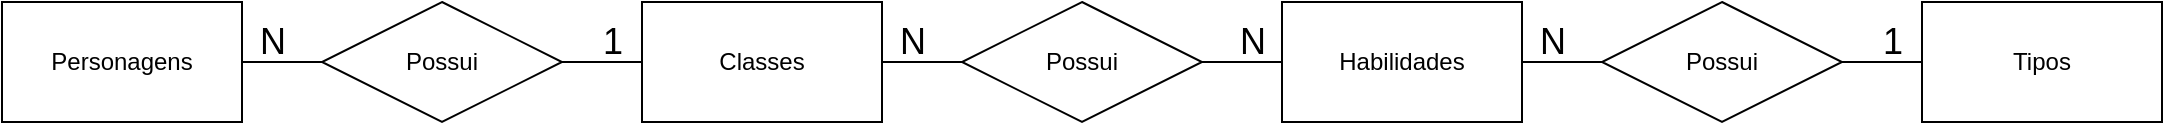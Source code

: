<mxfile version="14.6.13" type="device" pages="2"><diagram id="UbBGXFXZ5tfxSlcNVi-Q" name="Conceitual"><mxGraphModel dx="852" dy="494" grid="1" gridSize="10" guides="1" tooltips="1" connect="1" arrows="1" fold="1" page="1" pageScale="1" pageWidth="827" pageHeight="1169" math="0" shadow="0"><root><mxCell id="_jSKiA1xhe8F0rTAcR3M-0"/><mxCell id="_jSKiA1xhe8F0rTAcR3M-1" parent="_jSKiA1xhe8F0rTAcR3M-0"/><mxCell id="T1it1VyBuHn-itY6qtJQ-4" value="" style="edgeStyle=orthogonalEdgeStyle;rounded=0;orthogonalLoop=1;jettySize=auto;html=1;endArrow=none;endFill=0;" parent="_jSKiA1xhe8F0rTAcR3M-1" source="_jSKiA1xhe8F0rTAcR3M-2" target="T1it1VyBuHn-itY6qtJQ-2" edge="1"><mxGeometry relative="1" as="geometry"/></mxCell><mxCell id="_jSKiA1xhe8F0rTAcR3M-2" value="Personagens" style="rounded=0;whiteSpace=wrap;html=1;" parent="_jSKiA1xhe8F0rTAcR3M-1" vertex="1"><mxGeometry x="40" y="160" width="120" height="60" as="geometry"/></mxCell><mxCell id="T1it1VyBuHn-itY6qtJQ-0" value="" style="edgeStyle=orthogonalEdgeStyle;rounded=0;orthogonalLoop=1;jettySize=auto;html=1;endArrow=none;endFill=0;" parent="_jSKiA1xhe8F0rTAcR3M-1" source="_jSKiA1xhe8F0rTAcR3M-3" target="W_krFYyFW-LG19dcvjA6-1" edge="1"><mxGeometry relative="1" as="geometry"/></mxCell><mxCell id="T1it1VyBuHn-itY6qtJQ-1" value="" style="edgeStyle=orthogonalEdgeStyle;rounded=0;orthogonalLoop=1;jettySize=auto;html=1;endArrow=none;endFill=0;" parent="_jSKiA1xhe8F0rTAcR3M-1" source="_jSKiA1xhe8F0rTAcR3M-3" target="xK7_PPhSIkmG9YKGMKlm-0" edge="1"><mxGeometry relative="1" as="geometry"/></mxCell><mxCell id="_jSKiA1xhe8F0rTAcR3M-3" value="Possui" style="shape=rhombus;perimeter=rhombusPerimeter;whiteSpace=wrap;html=1;align=center;" parent="_jSKiA1xhe8F0rTAcR3M-1" vertex="1"><mxGeometry x="520" y="160" width="120" height="60" as="geometry"/></mxCell><mxCell id="xK7_PPhSIkmG9YKGMKlm-0" value="Habilidades" style="rounded=0;whiteSpace=wrap;html=1;" parent="_jSKiA1xhe8F0rTAcR3M-1" vertex="1"><mxGeometry x="680" y="160" width="120" height="60" as="geometry"/></mxCell><mxCell id="T1it1VyBuHn-itY6qtJQ-7" value="" style="edgeStyle=orthogonalEdgeStyle;rounded=0;orthogonalLoop=1;jettySize=auto;html=1;endArrow=none;endFill=0;" parent="_jSKiA1xhe8F0rTAcR3M-1" source="W_krFYyFW-LG19dcvjA6-0" target="T1it1VyBuHn-itY6qtJQ-5" edge="1"><mxGeometry relative="1" as="geometry"/></mxCell><mxCell id="W_krFYyFW-LG19dcvjA6-0" value="Tipos" style="rounded=0;whiteSpace=wrap;html=1;" parent="_jSKiA1xhe8F0rTAcR3M-1" vertex="1"><mxGeometry x="1000" y="160" width="120" height="60" as="geometry"/></mxCell><mxCell id="W_krFYyFW-LG19dcvjA6-1" value="Classes" style="rounded=0;whiteSpace=wrap;html=1;" parent="_jSKiA1xhe8F0rTAcR3M-1" vertex="1"><mxGeometry x="360" y="160" width="120" height="60" as="geometry"/></mxCell><mxCell id="T1it1VyBuHn-itY6qtJQ-3" value="" style="edgeStyle=orthogonalEdgeStyle;rounded=0;orthogonalLoop=1;jettySize=auto;html=1;endArrow=none;endFill=0;" parent="_jSKiA1xhe8F0rTAcR3M-1" source="T1it1VyBuHn-itY6qtJQ-2" target="W_krFYyFW-LG19dcvjA6-1" edge="1"><mxGeometry relative="1" as="geometry"/></mxCell><mxCell id="T1it1VyBuHn-itY6qtJQ-2" value="Possui" style="shape=rhombus;perimeter=rhombusPerimeter;whiteSpace=wrap;html=1;align=center;" parent="_jSKiA1xhe8F0rTAcR3M-1" vertex="1"><mxGeometry x="200" y="160" width="120" height="60" as="geometry"/></mxCell><mxCell id="T1it1VyBuHn-itY6qtJQ-6" value="" style="edgeStyle=orthogonalEdgeStyle;rounded=0;orthogonalLoop=1;jettySize=auto;html=1;endArrow=none;endFill=0;" parent="_jSKiA1xhe8F0rTAcR3M-1" source="T1it1VyBuHn-itY6qtJQ-5" target="xK7_PPhSIkmG9YKGMKlm-0" edge="1"><mxGeometry relative="1" as="geometry"/></mxCell><mxCell id="T1it1VyBuHn-itY6qtJQ-5" value="Possui" style="shape=rhombus;perimeter=rhombusPerimeter;whiteSpace=wrap;html=1;align=center;" parent="_jSKiA1xhe8F0rTAcR3M-1" vertex="1"><mxGeometry x="840" y="160" width="120" height="60" as="geometry"/></mxCell><mxCell id="T1it1VyBuHn-itY6qtJQ-8" value="&lt;font style=&quot;font-size: 18px&quot;&gt;N&lt;/font&gt;" style="text;html=1;align=center;verticalAlign=middle;resizable=0;points=[];autosize=1;strokeColor=none;" parent="_jSKiA1xhe8F0rTAcR3M-1" vertex="1"><mxGeometry x="160" y="170" width="30" height="20" as="geometry"/></mxCell><mxCell id="T1it1VyBuHn-itY6qtJQ-9" value="&lt;font style=&quot;font-size: 18px&quot;&gt;1&lt;/font&gt;" style="text;html=1;align=center;verticalAlign=middle;resizable=0;points=[];autosize=1;strokeColor=none;" parent="_jSKiA1xhe8F0rTAcR3M-1" vertex="1"><mxGeometry x="330" y="170" width="30" height="20" as="geometry"/></mxCell><mxCell id="T1it1VyBuHn-itY6qtJQ-10" value="&lt;span style=&quot;font-size: 18px&quot;&gt;N&lt;/span&gt;" style="text;html=1;align=center;verticalAlign=middle;resizable=0;points=[];autosize=1;strokeColor=none;" parent="_jSKiA1xhe8F0rTAcR3M-1" vertex="1"><mxGeometry x="480" y="170" width="30" height="20" as="geometry"/></mxCell><mxCell id="T1it1VyBuHn-itY6qtJQ-11" value="&lt;font style=&quot;font-size: 18px&quot;&gt;N&lt;/font&gt;" style="text;html=1;align=center;verticalAlign=middle;resizable=0;points=[];autosize=1;strokeColor=none;" parent="_jSKiA1xhe8F0rTAcR3M-1" vertex="1"><mxGeometry x="650" y="170" width="30" height="20" as="geometry"/></mxCell><mxCell id="T1it1VyBuHn-itY6qtJQ-12" value="&lt;font style=&quot;font-size: 18px&quot;&gt;N&lt;/font&gt;" style="text;html=1;align=center;verticalAlign=middle;resizable=0;points=[];autosize=1;strokeColor=none;" parent="_jSKiA1xhe8F0rTAcR3M-1" vertex="1"><mxGeometry x="800" y="170" width="30" height="20" as="geometry"/></mxCell><mxCell id="T1it1VyBuHn-itY6qtJQ-13" value="&lt;font style=&quot;font-size: 18px&quot;&gt;1&lt;/font&gt;" style="text;html=1;align=center;verticalAlign=middle;resizable=0;points=[];autosize=1;strokeColor=none;" parent="_jSKiA1xhe8F0rTAcR3M-1" vertex="1"><mxGeometry x="970" y="170" width="30" height="20" as="geometry"/></mxCell></root></mxGraphModel></diagram><diagram id="eiqW_7l7Qh-Y6WgcVRP2" name="Lógico"><mxGraphModel dx="852" dy="1663" grid="1" gridSize="10" guides="1" tooltips="1" connect="1" arrows="1" fold="1" page="1" pageScale="1" pageWidth="827" pageHeight="1169" math="0" shadow="0"><root><mxCell id="0"/><mxCell id="1" parent="0"/><mxCell id="XD6tWU2570Fdk0b1wgzp-14" value="Tipos" style="shape=table;startSize=30;container=1;collapsible=1;childLayout=tableLayout;fixedRows=1;rowLines=0;fontStyle=1;align=center;resizeLast=1;" parent="1" vertex="1"><mxGeometry x="770" y="-360" width="180" height="100" as="geometry"/></mxCell><mxCell id="XD6tWU2570Fdk0b1wgzp-15" value="" style="shape=partialRectangle;collapsible=0;dropTarget=0;pointerEvents=0;fillColor=none;top=0;left=0;bottom=1;right=0;points=[[0,0.5],[1,0.5]];portConstraint=eastwest;" parent="XD6tWU2570Fdk0b1wgzp-14" vertex="1"><mxGeometry y="30" width="180" height="30" as="geometry"/></mxCell><mxCell id="XD6tWU2570Fdk0b1wgzp-16" value="PK" style="shape=partialRectangle;connectable=0;fillColor=none;top=0;left=0;bottom=0;right=0;fontStyle=1;overflow=hidden;" parent="XD6tWU2570Fdk0b1wgzp-15" vertex="1"><mxGeometry width="30" height="30" as="geometry"/></mxCell><mxCell id="XD6tWU2570Fdk0b1wgzp-17" value="IDtipos" style="shape=partialRectangle;connectable=0;fillColor=none;top=0;left=0;bottom=0;right=0;align=left;spacingLeft=6;fontStyle=5;overflow=hidden;" parent="XD6tWU2570Fdk0b1wgzp-15" vertex="1"><mxGeometry x="30" width="150" height="30" as="geometry"/></mxCell><mxCell id="XD6tWU2570Fdk0b1wgzp-18" value="" style="shape=partialRectangle;collapsible=0;dropTarget=0;pointerEvents=0;fillColor=none;top=0;left=0;bottom=0;right=0;points=[[0,0.5],[1,0.5]];portConstraint=eastwest;" parent="XD6tWU2570Fdk0b1wgzp-14" vertex="1"><mxGeometry y="60" width="180" height="30" as="geometry"/></mxCell><mxCell id="XD6tWU2570Fdk0b1wgzp-19" value="" style="shape=partialRectangle;connectable=0;fillColor=none;top=0;left=0;bottom=0;right=0;editable=1;overflow=hidden;" parent="XD6tWU2570Fdk0b1wgzp-18" vertex="1"><mxGeometry width="30" height="30" as="geometry"/></mxCell><mxCell id="XD6tWU2570Fdk0b1wgzp-20" value="Nometipo" style="shape=partialRectangle;connectable=0;fillColor=none;top=0;left=0;bottom=0;right=0;align=left;spacingLeft=6;overflow=hidden;" parent="XD6tWU2570Fdk0b1wgzp-18" vertex="1"><mxGeometry x="30" width="150" height="30" as="geometry"/></mxCell><mxCell id="XD6tWU2570Fdk0b1wgzp-27" value="Habilidades" style="shape=table;startSize=30;container=1;collapsible=1;childLayout=tableLayout;fixedRows=1;rowLines=0;fontStyle=1;align=center;resizeLast=1;" parent="1" vertex="1"><mxGeometry x="520" y="-360" width="180" height="160" as="geometry"/></mxCell><mxCell id="XD6tWU2570Fdk0b1wgzp-28" value="" style="shape=partialRectangle;collapsible=0;dropTarget=0;pointerEvents=0;fillColor=none;top=0;left=0;bottom=0;right=0;points=[[0,0.5],[1,0.5]];portConstraint=eastwest;" parent="XD6tWU2570Fdk0b1wgzp-27" vertex="1"><mxGeometry y="30" width="180" height="30" as="geometry"/></mxCell><mxCell id="XD6tWU2570Fdk0b1wgzp-29" value="PK" style="shape=partialRectangle;connectable=0;fillColor=none;top=0;left=0;bottom=0;right=0;fontStyle=1;overflow=hidden;" parent="XD6tWU2570Fdk0b1wgzp-28" vertex="1"><mxGeometry width="60" height="30" as="geometry"/></mxCell><mxCell id="XD6tWU2570Fdk0b1wgzp-30" value="IDhabilidades" style="shape=partialRectangle;connectable=0;fillColor=none;top=0;left=0;bottom=0;right=0;align=left;spacingLeft=6;fontStyle=5;overflow=hidden;" parent="XD6tWU2570Fdk0b1wgzp-28" vertex="1"><mxGeometry x="60" width="120" height="30" as="geometry"/></mxCell><mxCell id="XD6tWU2570Fdk0b1wgzp-31" value="" style="shape=partialRectangle;collapsible=0;dropTarget=0;pointerEvents=0;fillColor=none;top=0;left=0;bottom=1;right=0;points=[[0,0.5],[1,0.5]];portConstraint=eastwest;" parent="XD6tWU2570Fdk0b1wgzp-27" vertex="1"><mxGeometry y="60" width="180" height="30" as="geometry"/></mxCell><mxCell id="XD6tWU2570Fdk0b1wgzp-32" value="FK" style="shape=partialRectangle;connectable=0;fillColor=none;top=0;left=0;bottom=0;right=0;fontStyle=1;overflow=hidden;" parent="XD6tWU2570Fdk0b1wgzp-31" vertex="1"><mxGeometry width="60" height="30" as="geometry"/></mxCell><mxCell id="XD6tWU2570Fdk0b1wgzp-33" value="IDclasses" style="shape=partialRectangle;connectable=0;fillColor=none;top=0;left=0;bottom=0;right=0;align=left;spacingLeft=6;fontStyle=5;overflow=hidden;" parent="XD6tWU2570Fdk0b1wgzp-31" vertex="1"><mxGeometry x="60" width="120" height="30" as="geometry"/></mxCell><mxCell id="PdVtCbVosQoNjTXiPEIA-1" value="" style="shape=partialRectangle;collapsible=0;dropTarget=0;pointerEvents=0;fillColor=none;top=0;left=0;bottom=1;right=0;points=[[0,0.5],[1,0.5]];portConstraint=eastwest;" parent="XD6tWU2570Fdk0b1wgzp-27" vertex="1"><mxGeometry y="90" width="180" height="30" as="geometry"/></mxCell><mxCell id="PdVtCbVosQoNjTXiPEIA-2" value="FK" style="shape=partialRectangle;connectable=0;fillColor=none;top=0;left=0;bottom=0;right=0;fontStyle=1;overflow=hidden;" parent="PdVtCbVosQoNjTXiPEIA-1" vertex="1"><mxGeometry width="60" height="30" as="geometry"/></mxCell><mxCell id="PdVtCbVosQoNjTXiPEIA-3" value="IDtipos" style="shape=partialRectangle;connectable=0;fillColor=none;top=0;left=0;bottom=0;right=0;align=left;spacingLeft=6;fontStyle=5;overflow=hidden;" parent="PdVtCbVosQoNjTXiPEIA-1" vertex="1"><mxGeometry x="60" width="120" height="30" as="geometry"/></mxCell><mxCell id="XD6tWU2570Fdk0b1wgzp-34" value="" style="shape=partialRectangle;collapsible=0;dropTarget=0;pointerEvents=0;fillColor=none;top=0;left=0;bottom=0;right=0;points=[[0,0.5],[1,0.5]];portConstraint=eastwest;" parent="XD6tWU2570Fdk0b1wgzp-27" vertex="1"><mxGeometry y="120" width="180" height="30" as="geometry"/></mxCell><mxCell id="XD6tWU2570Fdk0b1wgzp-35" value="" style="shape=partialRectangle;connectable=0;fillColor=none;top=0;left=0;bottom=0;right=0;editable=1;overflow=hidden;" parent="XD6tWU2570Fdk0b1wgzp-34" vertex="1"><mxGeometry width="60" height="30" as="geometry"/></mxCell><mxCell id="XD6tWU2570Fdk0b1wgzp-36" value="nomeHabilidades" style="shape=partialRectangle;connectable=0;fillColor=none;top=0;left=0;bottom=0;right=0;align=left;spacingLeft=6;overflow=hidden;" parent="XD6tWU2570Fdk0b1wgzp-34" vertex="1"><mxGeometry x="60" width="120" height="30" as="geometry"/></mxCell><mxCell id="XD6tWU2570Fdk0b1wgzp-40" value="Personagens" style="shape=table;startSize=30;container=1;collapsible=1;childLayout=tableLayout;fixedRows=1;rowLines=0;fontStyle=1;align=center;resizeLast=1;" parent="1" vertex="1"><mxGeometry x="40" y="-360" width="180" height="280" as="geometry"/></mxCell><mxCell id="XD6tWU2570Fdk0b1wgzp-41" value="" style="shape=partialRectangle;collapsible=0;dropTarget=0;pointerEvents=0;fillColor=none;top=0;left=0;bottom=0;right=0;points=[[0,0.5],[1,0.5]];portConstraint=eastwest;" parent="XD6tWU2570Fdk0b1wgzp-40" vertex="1"><mxGeometry y="30" width="180" height="30" as="geometry"/></mxCell><mxCell id="XD6tWU2570Fdk0b1wgzp-42" value="PK" style="shape=partialRectangle;connectable=0;fillColor=none;top=0;left=0;bottom=0;right=0;fontStyle=1;overflow=hidden;" parent="XD6tWU2570Fdk0b1wgzp-41" vertex="1"><mxGeometry width="60" height="30" as="geometry"/></mxCell><mxCell id="XD6tWU2570Fdk0b1wgzp-43" value="IDpersonagens" style="shape=partialRectangle;connectable=0;fillColor=none;top=0;left=0;bottom=0;right=0;align=left;spacingLeft=6;fontStyle=5;overflow=hidden;" parent="XD6tWU2570Fdk0b1wgzp-41" vertex="1"><mxGeometry x="60" width="120" height="30" as="geometry"/></mxCell><mxCell id="T1AuBqShENNqkQ-Bo_U9-1" value="" style="shape=partialRectangle;collapsible=0;dropTarget=0;pointerEvents=0;fillColor=none;top=0;left=0;bottom=0;right=0;points=[[0,0.5],[1,0.5]];portConstraint=eastwest;" parent="XD6tWU2570Fdk0b1wgzp-40" vertex="1"><mxGeometry y="60" width="180" height="30" as="geometry"/></mxCell><mxCell id="T1AuBqShENNqkQ-Bo_U9-2" value="FK" style="shape=partialRectangle;connectable=0;fillColor=none;top=0;left=0;bottom=0;right=0;fontStyle=1;overflow=hidden;" parent="T1AuBqShENNqkQ-Bo_U9-1" vertex="1"><mxGeometry width="60" height="30" as="geometry"/></mxCell><mxCell id="T1AuBqShENNqkQ-Bo_U9-3" value="IDclasses" style="shape=partialRectangle;connectable=0;fillColor=none;top=0;left=0;bottom=0;right=0;align=left;spacingLeft=6;fontStyle=5;overflow=hidden;" parent="T1AuBqShENNqkQ-Bo_U9-1" vertex="1"><mxGeometry x="60" width="120" height="30" as="geometry"/></mxCell><mxCell id="XD6tWU2570Fdk0b1wgzp-47" value="" style="shape=partialRectangle;collapsible=0;dropTarget=0;pointerEvents=0;fillColor=none;top=0;left=0;bottom=0;right=0;points=[[0,0.5],[1,0.5]];portConstraint=eastwest;" parent="XD6tWU2570Fdk0b1wgzp-40" vertex="1"><mxGeometry y="90" width="180" height="30" as="geometry"/></mxCell><mxCell id="XD6tWU2570Fdk0b1wgzp-48" value="" style="shape=partialRectangle;connectable=0;fillColor=none;top=0;left=0;bottom=0;right=0;editable=1;overflow=hidden;" parent="XD6tWU2570Fdk0b1wgzp-47" vertex="1"><mxGeometry width="60" height="30" as="geometry"/></mxCell><mxCell id="XD6tWU2570Fdk0b1wgzp-49" value="Nome" style="shape=partialRectangle;connectable=0;fillColor=none;top=0;left=0;bottom=0;right=0;align=left;spacingLeft=6;overflow=hidden;" parent="XD6tWU2570Fdk0b1wgzp-47" vertex="1"><mxGeometry x="60" width="120" height="30" as="geometry"/></mxCell><mxCell id="XD6tWU2570Fdk0b1wgzp-69" value="" style="shape=partialRectangle;collapsible=0;dropTarget=0;pointerEvents=0;fillColor=none;top=0;left=0;bottom=0;right=0;points=[[0,0.5],[1,0.5]];portConstraint=eastwest;" parent="XD6tWU2570Fdk0b1wgzp-40" vertex="1"><mxGeometry y="120" width="180" height="30" as="geometry"/></mxCell><mxCell id="XD6tWU2570Fdk0b1wgzp-70" value="" style="shape=partialRectangle;connectable=0;fillColor=none;top=0;left=0;bottom=0;right=0;editable=1;overflow=hidden;" parent="XD6tWU2570Fdk0b1wgzp-69" vertex="1"><mxGeometry width="60" height="30" as="geometry"/></mxCell><mxCell id="XD6tWU2570Fdk0b1wgzp-71" value="Raça" style="shape=partialRectangle;connectable=0;fillColor=none;top=0;left=0;bottom=0;right=0;align=left;spacingLeft=6;overflow=hidden;" parent="XD6tWU2570Fdk0b1wgzp-69" vertex="1"><mxGeometry x="60" width="120" height="30" as="geometry"/></mxCell><mxCell id="XD6tWU2570Fdk0b1wgzp-72" value="" style="shape=partialRectangle;collapsible=0;dropTarget=0;pointerEvents=0;fillColor=none;top=0;left=0;bottom=0;right=0;points=[[0,0.5],[1,0.5]];portConstraint=eastwest;" parent="XD6tWU2570Fdk0b1wgzp-40" vertex="1"><mxGeometry y="150" width="180" height="30" as="geometry"/></mxCell><mxCell id="XD6tWU2570Fdk0b1wgzp-73" value="" style="shape=partialRectangle;connectable=0;fillColor=none;top=0;left=0;bottom=0;right=0;editable=1;overflow=hidden;" parent="XD6tWU2570Fdk0b1wgzp-72" vertex="1"><mxGeometry width="60" height="30" as="geometry"/></mxCell><mxCell id="XD6tWU2570Fdk0b1wgzp-74" value="Vida" style="shape=partialRectangle;connectable=0;fillColor=none;top=0;left=0;bottom=0;right=0;align=left;spacingLeft=6;overflow=hidden;" parent="XD6tWU2570Fdk0b1wgzp-72" vertex="1"><mxGeometry x="60" width="120" height="30" as="geometry"/></mxCell><mxCell id="XD6tWU2570Fdk0b1wgzp-50" value="" style="shape=partialRectangle;collapsible=0;dropTarget=0;pointerEvents=0;fillColor=none;top=0;left=0;bottom=0;right=0;points=[[0,0.5],[1,0.5]];portConstraint=eastwest;" parent="XD6tWU2570Fdk0b1wgzp-40" vertex="1"><mxGeometry y="180" width="180" height="30" as="geometry"/></mxCell><mxCell id="XD6tWU2570Fdk0b1wgzp-51" value="" style="shape=partialRectangle;connectable=0;fillColor=none;top=0;left=0;bottom=0;right=0;editable=1;overflow=hidden;" parent="XD6tWU2570Fdk0b1wgzp-50" vertex="1"><mxGeometry width="60" height="30" as="geometry"/></mxCell><mxCell id="XD6tWU2570Fdk0b1wgzp-52" value="Mana" style="shape=partialRectangle;connectable=0;fillColor=none;top=0;left=0;bottom=0;right=0;align=left;spacingLeft=6;overflow=hidden;" parent="XD6tWU2570Fdk0b1wgzp-50" vertex="1"><mxGeometry x="60" width="120" height="30" as="geometry"/></mxCell><mxCell id="XD6tWU2570Fdk0b1wgzp-75" value="" style="shape=partialRectangle;collapsible=0;dropTarget=0;pointerEvents=0;fillColor=none;top=0;left=0;bottom=0;right=0;points=[[0,0.5],[1,0.5]];portConstraint=eastwest;" parent="XD6tWU2570Fdk0b1wgzp-40" vertex="1"><mxGeometry y="210" width="180" height="30" as="geometry"/></mxCell><mxCell id="XD6tWU2570Fdk0b1wgzp-76" value="" style="shape=partialRectangle;connectable=0;fillColor=none;top=0;left=0;bottom=0;right=0;editable=1;overflow=hidden;" parent="XD6tWU2570Fdk0b1wgzp-75" vertex="1"><mxGeometry width="60" height="30" as="geometry"/></mxCell><mxCell id="XD6tWU2570Fdk0b1wgzp-77" value="Atualização" style="shape=partialRectangle;connectable=0;fillColor=none;top=0;left=0;bottom=0;right=0;align=left;spacingLeft=6;overflow=hidden;" parent="XD6tWU2570Fdk0b1wgzp-75" vertex="1"><mxGeometry x="60" width="120" height="30" as="geometry"/></mxCell><mxCell id="XD6tWU2570Fdk0b1wgzp-78" value="" style="shape=partialRectangle;collapsible=0;dropTarget=0;pointerEvents=0;fillColor=none;top=0;left=0;bottom=0;right=0;points=[[0,0.5],[1,0.5]];portConstraint=eastwest;" parent="XD6tWU2570Fdk0b1wgzp-40" vertex="1"><mxGeometry y="240" width="180" height="30" as="geometry"/></mxCell><mxCell id="XD6tWU2570Fdk0b1wgzp-79" value="" style="shape=partialRectangle;connectable=0;fillColor=none;top=0;left=0;bottom=0;right=0;editable=1;overflow=hidden;" parent="XD6tWU2570Fdk0b1wgzp-78" vertex="1"><mxGeometry width="60" height="30" as="geometry"/></mxCell><mxCell id="XD6tWU2570Fdk0b1wgzp-80" value="Criação" style="shape=partialRectangle;connectable=0;fillColor=none;top=0;left=0;bottom=0;right=0;align=left;spacingLeft=6;overflow=hidden;" parent="XD6tWU2570Fdk0b1wgzp-78" vertex="1"><mxGeometry x="60" width="120" height="30" as="geometry"/></mxCell><mxCell id="XD6tWU2570Fdk0b1wgzp-53" value="Classes" style="shape=table;startSize=30;container=1;collapsible=1;childLayout=tableLayout;fixedRows=1;rowLines=0;fontStyle=1;align=center;resizeLast=1;" parent="1" vertex="1"><mxGeometry x="280" y="-360" width="180" height="100" as="geometry"/></mxCell><mxCell id="XD6tWU2570Fdk0b1wgzp-54" value="" style="shape=partialRectangle;collapsible=0;dropTarget=0;pointerEvents=0;fillColor=none;top=0;left=0;bottom=0;right=0;points=[[0,0.5],[1,0.5]];portConstraint=eastwest;" parent="XD6tWU2570Fdk0b1wgzp-53" vertex="1"><mxGeometry y="30" width="180" height="30" as="geometry"/></mxCell><mxCell id="XD6tWU2570Fdk0b1wgzp-55" value="PK" style="shape=partialRectangle;connectable=0;fillColor=none;top=0;left=0;bottom=0;right=0;fontStyle=1;overflow=hidden;" parent="XD6tWU2570Fdk0b1wgzp-54" vertex="1"><mxGeometry width="60" height="30" as="geometry"/></mxCell><mxCell id="XD6tWU2570Fdk0b1wgzp-56" value="IDclasses" style="shape=partialRectangle;connectable=0;fillColor=none;top=0;left=0;bottom=0;right=0;align=left;spacingLeft=6;fontStyle=5;overflow=hidden;" parent="XD6tWU2570Fdk0b1wgzp-54" vertex="1"><mxGeometry x="60" width="120" height="30" as="geometry"/></mxCell><mxCell id="XD6tWU2570Fdk0b1wgzp-60" value="" style="shape=partialRectangle;collapsible=0;dropTarget=0;pointerEvents=0;fillColor=none;top=0;left=0;bottom=0;right=0;points=[[0,0.5],[1,0.5]];portConstraint=eastwest;" parent="XD6tWU2570Fdk0b1wgzp-53" vertex="1"><mxGeometry y="60" width="180" height="30" as="geometry"/></mxCell><mxCell id="XD6tWU2570Fdk0b1wgzp-61" value="" style="shape=partialRectangle;connectable=0;fillColor=none;top=0;left=0;bottom=0;right=0;editable=1;overflow=hidden;" parent="XD6tWU2570Fdk0b1wgzp-60" vertex="1"><mxGeometry width="60" height="30" as="geometry"/></mxCell><mxCell id="XD6tWU2570Fdk0b1wgzp-62" value="nomeClasse" style="shape=partialRectangle;connectable=0;fillColor=none;top=0;left=0;bottom=0;right=0;align=left;spacingLeft=6;overflow=hidden;" parent="XD6tWU2570Fdk0b1wgzp-60" vertex="1"><mxGeometry x="60" width="120" height="30" as="geometry"/></mxCell><mxCell id="6jFMIcvwsTKY92Rp_Bkp-1" value="" style="edgeStyle=entityRelationEdgeStyle;fontSize=12;html=1;endArrow=ERoneToMany;" parent="1" source="XD6tWU2570Fdk0b1wgzp-54" target="T1AuBqShENNqkQ-Bo_U9-1" edge="1"><mxGeometry width="100" height="100" relative="1" as="geometry"><mxPoint x="290" y="-160" as="sourcePoint"/><mxPoint x="390" y="-260" as="targetPoint"/></mxGeometry></mxCell><mxCell id="KgdTVWbiU-tXRa9pyR8t-1" value="" style="edgeStyle=entityRelationEdgeStyle;fontSize=12;html=1;endArrow=ERmany;startArrow=ERmany;" parent="1" source="XD6tWU2570Fdk0b1wgzp-54" target="XD6tWU2570Fdk0b1wgzp-31" edge="1"><mxGeometry width="100" height="100" relative="1" as="geometry"><mxPoint x="580" y="-160" as="sourcePoint"/><mxPoint x="680" y="-260" as="targetPoint"/></mxGeometry></mxCell><mxCell id="EkYFucvvpolx2J4LYy8O-1" value="" style="edgeStyle=entityRelationEdgeStyle;fontSize=12;html=1;endArrow=ERoneToMany;" parent="1" source="XD6tWU2570Fdk0b1wgzp-15" target="PdVtCbVosQoNjTXiPEIA-1" edge="1"><mxGeometry width="100" height="100" relative="1" as="geometry"><mxPoint x="780" y="-160" as="sourcePoint"/><mxPoint x="880" y="-260" as="targetPoint"/></mxGeometry></mxCell></root></mxGraphModel></diagram></mxfile>